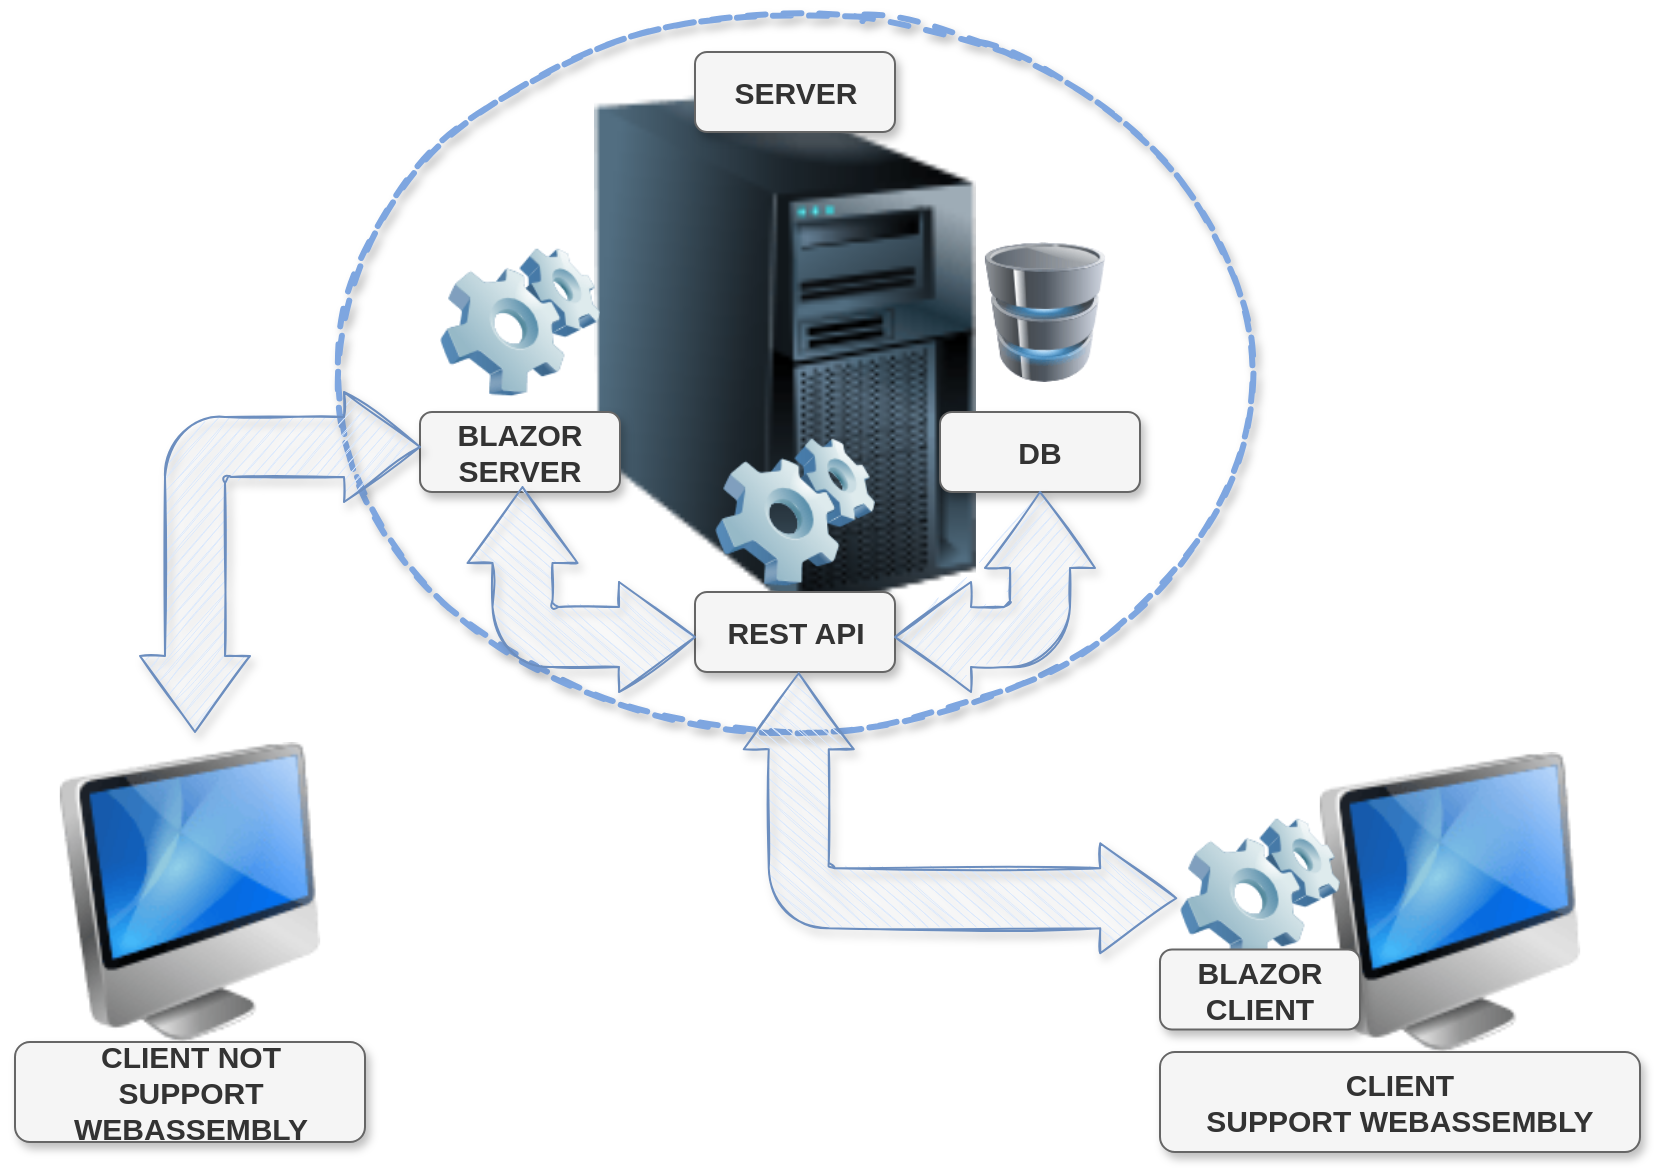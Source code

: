 <mxfile version="20.0.1" type="device"><diagram id="Kv4MYkpA3vWenqRkuPcP" name="REST API FOR WEBASSEMBLY"><mxGraphModel dx="2031" dy="1007" grid="1" gridSize="10" guides="1" tooltips="1" connect="1" arrows="1" fold="1" page="1" pageScale="1" pageWidth="850" pageHeight="1100" math="0" shadow="0"><root><mxCell id="0"/><mxCell id="1" parent="0"/><mxCell id="VI5JiMWZkpfzppqIcCjn-1" value="" style="image;html=1;image=img/lib/clip_art/computers/iMac_128x128.png" vertex="1" parent="1"><mxGeometry x="650" y="380" width="190" height="150" as="geometry"/></mxCell><mxCell id="T3La45gBi7keb8O9GwxS-22" value="Attribute" style="ellipse;whiteSpace=wrap;html=1;align=center;fontColor=none;noLabel=1;fillColor=none;strokeWidth=3;dashed=1;strokeColor=#7EA6E0;shadow=1;sketch=1;" parent="1" vertex="1"><mxGeometry x="180" y="10" width="475" height="360" as="geometry"/></mxCell><mxCell id="T3La45gBi7keb8O9GwxS-2" value="" style="image;html=1;image=img/lib/clip_art/computers/Database_128x128.png" parent="1" vertex="1"><mxGeometry x="510" y="125" width="65" height="70" as="geometry"/></mxCell><mxCell id="T3La45gBi7keb8O9GwxS-3" value="" style="image;html=1;image=img/lib/clip_art/computers/Server_Tower_128x128.png" parent="1" vertex="1"><mxGeometry x="257.5" y="50" width="310" height="260" as="geometry"/></mxCell><mxCell id="T3La45gBi7keb8O9GwxS-5" value="" style="image;html=1;image=img/lib/clip_art/computers/iMac_128x128.png" parent="1" vertex="1"><mxGeometry x="20" y="375" width="190" height="150" as="geometry"/></mxCell><mxCell id="T3La45gBi7keb8O9GwxS-7" value="" style="image;html=1;image=img/lib/clip_art/computers/Software_128x128.png" parent="1" vertex="1"><mxGeometry x="240" y="125" width="80" height="80" as="geometry"/></mxCell><mxCell id="T3La45gBi7keb8O9GwxS-8" value="" style="image;html=1;image=img/lib/clip_art/computers/Software_128x128.png" parent="1" vertex="1"><mxGeometry x="610" y="410" width="80" height="80" as="geometry"/></mxCell><mxCell id="T3La45gBi7keb8O9GwxS-11" value="" style="image;html=1;image=img/lib/clip_art/computers/Software_128x128.png" parent="1" vertex="1"><mxGeometry x="377.5" y="220" width="80" height="80" as="geometry"/></mxCell><mxCell id="T3La45gBi7keb8O9GwxS-12" value="DB" style="whiteSpace=wrap;html=1;align=center;fillColor=#f5f5f5;strokeColor=#666666;rounded=1;shadow=1;glass=0;sketch=0;fontStyle=1;fontSize=15;fontColor=#333333;" parent="1" vertex="1"><mxGeometry x="490" y="210" width="100" height="40" as="geometry"/></mxCell><mxCell id="T3La45gBi7keb8O9GwxS-13" value="REST API" style="whiteSpace=wrap;html=1;align=center;fillColor=#f5f5f5;strokeColor=#666666;rounded=1;shadow=1;glass=0;sketch=0;fontStyle=1;fontSize=15;fontColor=#333333;" parent="1" vertex="1"><mxGeometry x="367.5" y="300" width="100" height="40" as="geometry"/></mxCell><mxCell id="T3La45gBi7keb8O9GwxS-14" value="BLAZOR CLIENT" style="whiteSpace=wrap;html=1;align=center;fillColor=#f5f5f5;strokeColor=#666666;rounded=1;shadow=1;glass=0;sketch=0;fontStyle=1;fontSize=15;fontColor=#333333;" parent="1" vertex="1"><mxGeometry x="600" y="478.75" width="100" height="40" as="geometry"/></mxCell><mxCell id="T3La45gBi7keb8O9GwxS-15" value="BLAZOR SERVER" style="whiteSpace=wrap;html=1;align=center;fillColor=#f5f5f5;strokeColor=#666666;rounded=1;shadow=1;glass=0;sketch=0;fontStyle=1;fontSize=15;fontColor=#333333;" parent="1" vertex="1"><mxGeometry x="230" y="210" width="100" height="40" as="geometry"/></mxCell><mxCell id="T3La45gBi7keb8O9GwxS-16" value="CLIENT NOT&lt;br style=&quot;font-size: 15px;&quot;&gt;SUPPORT WEBASSEMBLY" style="whiteSpace=wrap;html=1;align=center;fillColor=#f5f5f5;strokeColor=#666666;rounded=1;shadow=1;glass=0;sketch=0;fontStyle=1;fontSize=15;fontColor=#333333;" parent="1" vertex="1"><mxGeometry x="27.5" y="525" width="175" height="50" as="geometry"/></mxCell><mxCell id="T3La45gBi7keb8O9GwxS-17" value="CLIENT&lt;br style=&quot;font-size: 15px;&quot;&gt;SUPPORT WEBASSEMBLY" style="whiteSpace=wrap;html=1;align=center;fillColor=#f5f5f5;strokeColor=#666666;rounded=1;shadow=1;glass=0;sketch=0;fontStyle=1;fontSize=15;fontColor=#333333;" parent="1" vertex="1"><mxGeometry x="600" y="530" width="240" height="50" as="geometry"/></mxCell><mxCell id="T3La45gBi7keb8O9GwxS-19" value="SERVER" style="whiteSpace=wrap;html=1;align=center;fillColor=#f5f5f5;strokeColor=#666666;rounded=1;shadow=1;glass=0;sketch=0;fontStyle=1;fontSize=15;fontColor=#333333;" parent="1" vertex="1"><mxGeometry x="367.5" y="30" width="100" height="40" as="geometry"/></mxCell><mxCell id="T3La45gBi7keb8O9GwxS-25" value="" style="html=1;shadow=1;dashed=0;align=center;verticalAlign=middle;shape=mxgraph.arrows2.bendDoubleArrow;dy=15;dx=38;arrowHead=55;rounded=1;fillColor=#dae8fc;rotation=-180;sketch=1;strokeColor=#6c8ebf;gradientColor=none;" parent="1" vertex="1"><mxGeometry x="467.5" y="250" width="100" height="100" as="geometry"/></mxCell><mxCell id="T3La45gBi7keb8O9GwxS-26" value="" style="html=1;shadow=1;dashed=0;align=center;verticalAlign=middle;shape=mxgraph.arrows2.bendDoubleArrow;dy=15;dx=38;arrowHead=55;rounded=1;fillColor=#dae8fc;rotation=-90;sketch=1;strokeColor=#6c8ebf;gradientColor=none;" parent="1" vertex="1"><mxGeometry x="259.38" y="241.88" width="102.5" height="113.75" as="geometry"/></mxCell><mxCell id="T3La45gBi7keb8O9GwxS-28" value="" style="html=1;shadow=1;dashed=0;align=center;verticalAlign=middle;shape=mxgraph.arrows2.bendDoubleArrow;dy=15;dx=38;arrowHead=55;rounded=1;fillColor=#dae8fc;rotation=-90;sketch=1;strokeColor=#6c8ebf;gradientColor=none;" parent="1" vertex="1"><mxGeometry x="430" y="302.5" width="140" height="216.25" as="geometry"/></mxCell><mxCell id="T3La45gBi7keb8O9GwxS-29" value="" style="html=1;shadow=1;dashed=0;align=center;verticalAlign=middle;shape=mxgraph.arrows2.bendDoubleArrow;dy=15;dx=38;arrowHead=55;rounded=1;fillColor=#dae8fc;rotation=0;sketch=1;strokeColor=#6c8ebf;gradientColor=none;" parent="1" vertex="1"><mxGeometry x="90" y="200" width="140" height="170" as="geometry"/></mxCell></root></mxGraphModel></diagram></mxfile>